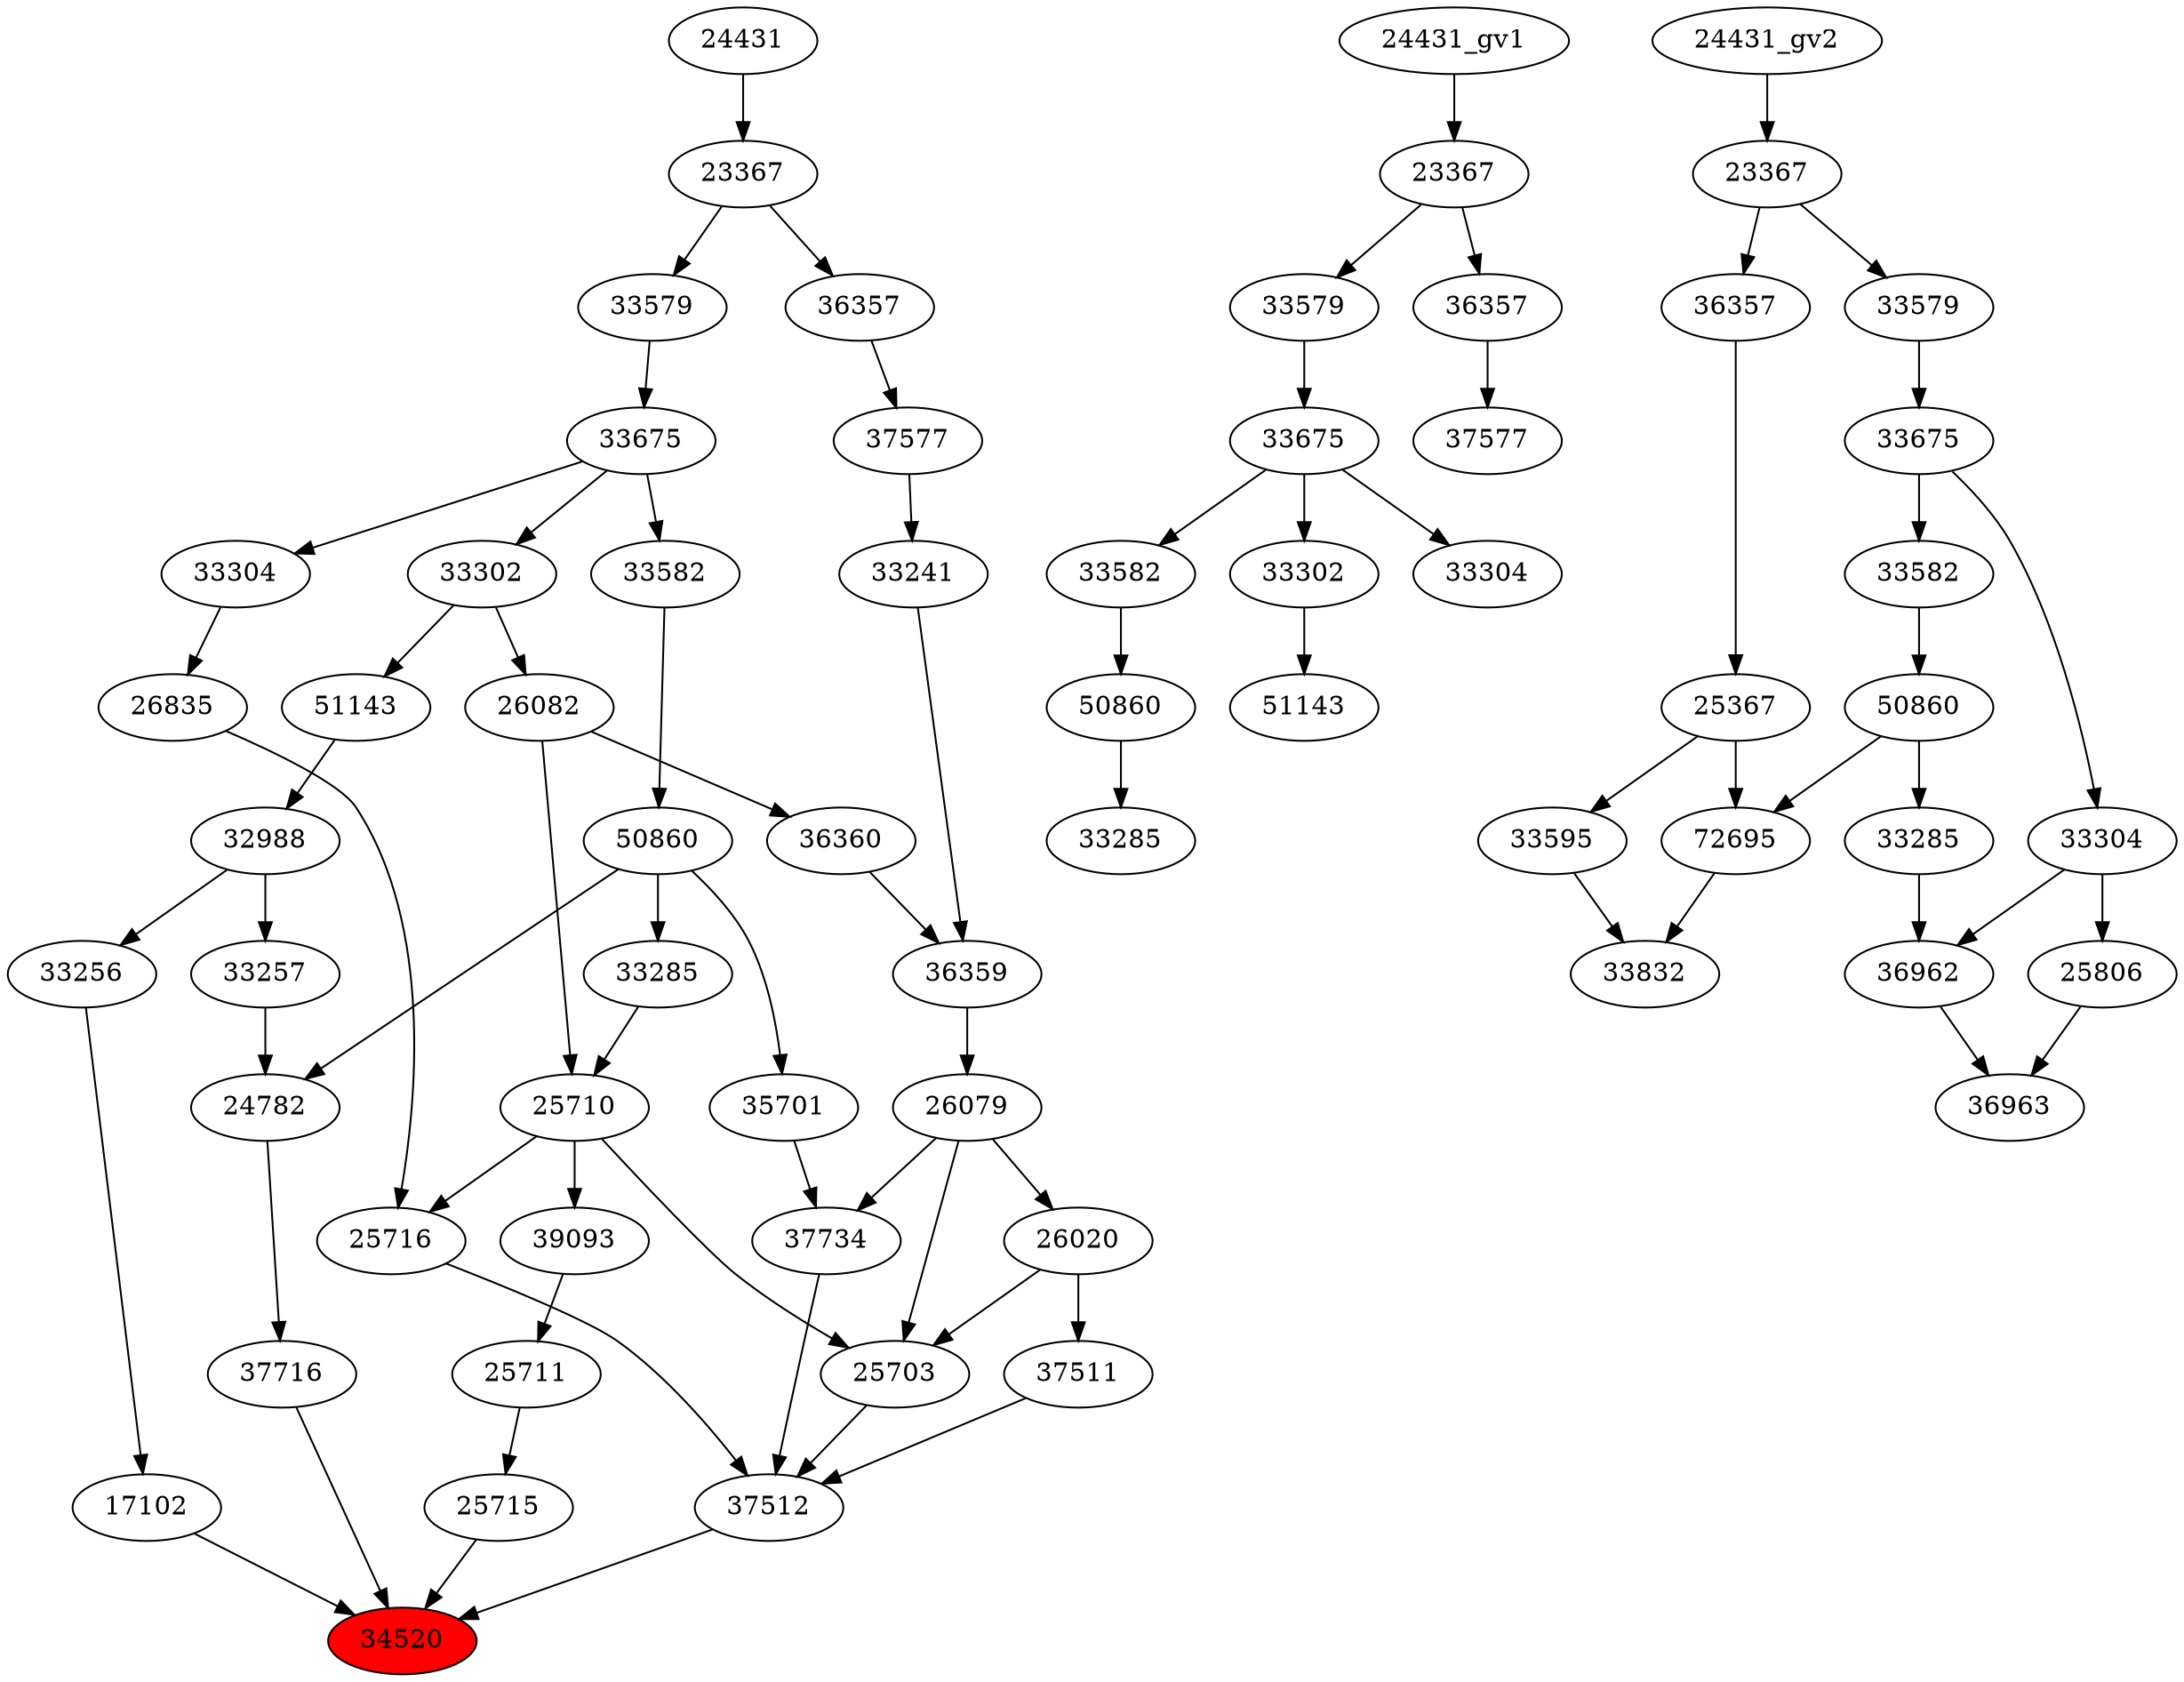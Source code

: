 strict digraph root {
	node [label="\N"];
	{
		node [fillcolor="",
			label="\N",
			style=""
		];
		34520		 [fillcolor=red,
			label=34520,
			style=filled];
		37716		 [label=37716];
		37716 -> 34520;
		17102		 [label=17102];
		17102 -> 34520;
		37512		 [label=37512];
		37512 -> 34520;
		25715		 [label=25715];
		25715 -> 34520;
		24782		 [label=24782];
		24782 -> 37716;
		33256		 [label=33256];
		33256 -> 17102;
		25703		 [label=25703];
		25703 -> 37512;
		37511		 [label=37511];
		37511 -> 37512;
		37734		 [label=37734];
		37734 -> 37512;
		25716		 [label=25716];
		25716 -> 37512;
		25711		 [label=25711];
		25711 -> 25715;
		33257		 [label=33257];
		33257 -> 24782;
		50860		 [label=50860];
		50860 -> 24782;
		35701		 [label=35701];
		50860 -> 35701;
		33285		 [label=33285];
		50860 -> 33285;
		32988		 [label=32988];
		32988 -> 33256;
		32988 -> 33257;
		26020		 [label=26020];
		26020 -> 25703;
		26020 -> 37511;
		26079		 [label=26079];
		26079 -> 25703;
		26079 -> 37734;
		26079 -> 26020;
		25710		 [label=25710];
		25710 -> 25703;
		25710 -> 25716;
		39093		 [label=39093];
		25710 -> 39093;
		35701 -> 37734;
		26835		 [label=26835];
		26835 -> 25716;
		39093 -> 25711;
		33582		 [label=33582];
		33582 -> 50860;
		51143		 [label=51143];
		51143 -> 32988;
		36359		 [label=36359];
		36359 -> 26079;
		26082		 [label=26082];
		26082 -> 25710;
		36360		 [label=36360];
		26082 -> 36360;
		33285 -> 25710;
		33304		 [label=33304];
		33304 -> 26835;
		33675		 [label=33675];
		33675 -> 33582;
		33675 -> 33304;
		33302		 [label=33302];
		33675 -> 33302;
		33302 -> 51143;
		33302 -> 26082;
		33241		 [label=33241];
		33241 -> 36359;
		36360 -> 36359;
		33579		 [label=33579];
		33579 -> 33675;
		37577		 [label=37577];
		37577 -> 33241;
		23367		 [label=23367];
		23367 -> 33579;
		36357		 [label=36357];
		23367 -> 36357;
		36357 -> 37577;
		24431		 [label=24431];
		24431 -> 23367;
	}
	{
		node [label="\N"];
		"50860_gv1"		 [label=50860];
		"33285_gv1"		 [label=33285];
		"50860_gv1" -> "33285_gv1";
		"33582_gv1"		 [label=33582];
		"33582_gv1" -> "50860_gv1";
		"33675_gv1"		 [label=33675];
		"33675_gv1" -> "33582_gv1";
		"33302_gv1"		 [label=33302];
		"33675_gv1" -> "33302_gv1";
		"33304_gv1"		 [label=33304];
		"33675_gv1" -> "33304_gv1";
		"51143_gv1"		 [label=51143];
		"33302_gv1" -> "51143_gv1";
		"33579_gv1"		 [label=33579];
		"33579_gv1" -> "33675_gv1";
		"23367_gv1"		 [label=23367];
		"23367_gv1" -> "33579_gv1";
		"36357_gv1"		 [label=36357];
		"23367_gv1" -> "36357_gv1";
		"37577_gv1"		 [label=37577];
		"36357_gv1" -> "37577_gv1";
		"24431_gv1" -> "23367_gv1";
	}
	{
		node [label="\N"];
		36963		 [label=36963];
		36962		 [label=36962];
		36962 -> 36963;
		25806		 [label=25806];
		25806 -> 36963;
		"50860_gv2"		 [label=50860];
		"33285_gv2"		 [label=33285];
		"50860_gv2" -> "33285_gv2";
		72695		 [label=72695];
		"50860_gv2" -> 72695;
		"33582_gv2"		 [label=33582];
		"33582_gv2" -> "50860_gv2";
		"33285_gv2" -> 36962;
		33832		 [label=33832];
		72695 -> 33832;
		33595		 [label=33595];
		33595 -> 33832;
		"33304_gv2"		 [label=33304];
		"33304_gv2" -> 36962;
		"33304_gv2" -> 25806;
		25367		 [label=25367];
		25367 -> 72695;
		25367 -> 33595;
		"33675_gv2"		 [label=33675];
		"33675_gv2" -> "33582_gv2";
		"33675_gv2" -> "33304_gv2";
		"36357_gv2"		 [label=36357];
		"36357_gv2" -> 25367;
		"33579_gv2"		 [label=33579];
		"33579_gv2" -> "33675_gv2";
		"23367_gv2"		 [label=23367];
		"23367_gv2" -> "36357_gv2";
		"23367_gv2" -> "33579_gv2";
		"24431_gv2" -> "23367_gv2";
	}
}
